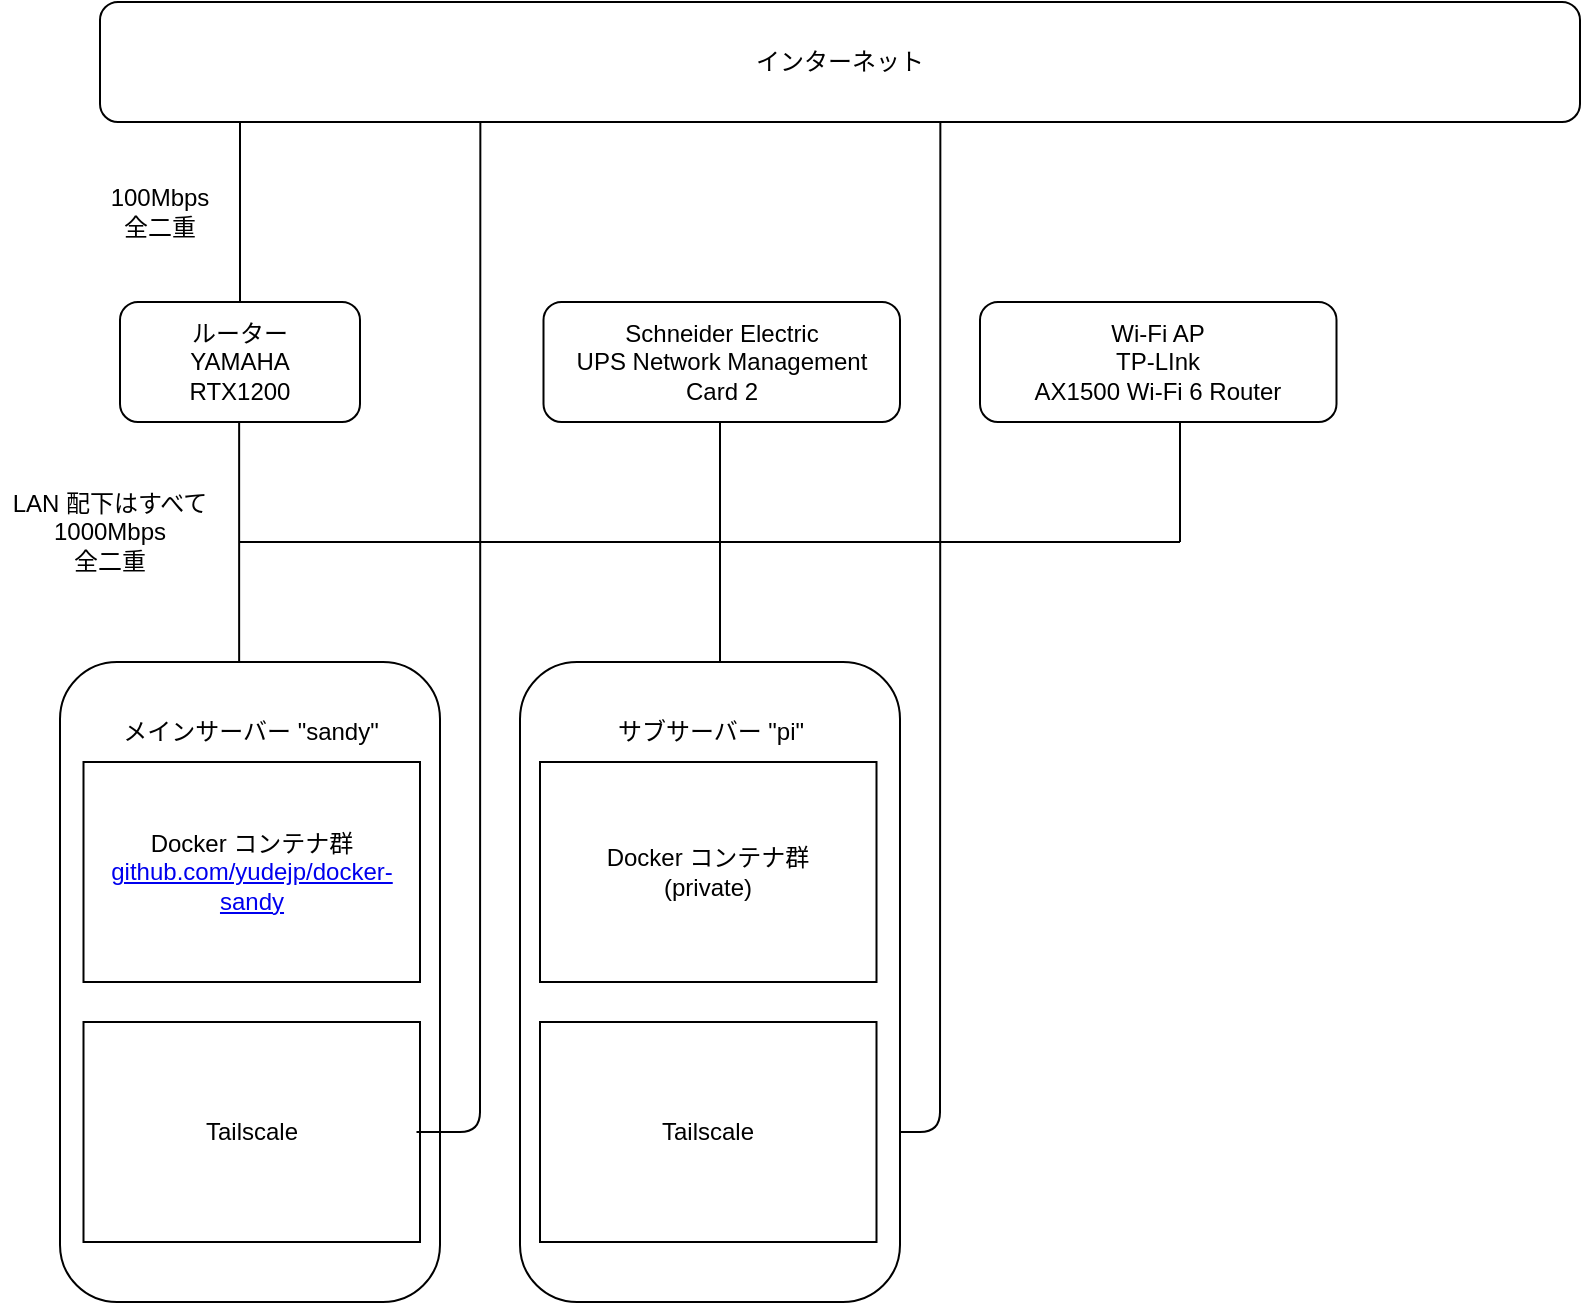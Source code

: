 <mxfile>
    <diagram id="TjcvV9DxuvP_p9zlm8VE" name="ページ1">
        <mxGraphModel dx="353" dy="1234" grid="1" gridSize="10" guides="1" tooltips="1" connect="1" arrows="1" fold="1" page="1" pageScale="1" pageWidth="827" pageHeight="1169" math="0" shadow="0">
            <root>
                <mxCell id="0"/>
                <mxCell id="1" parent="0"/>
                <mxCell id="114" value="" style="endArrow=none;html=1;entryX=0.257;entryY=0.833;entryDx=0;entryDy=0;entryPerimeter=0;" edge="1" parent="1">
                    <mxGeometry width="50" height="50" relative="1" as="geometry">
                        <mxPoint x="1278.25" y="615.02" as="sourcePoint"/>
                        <mxPoint x="1310.18" y="100.0" as="targetPoint"/>
                        <Array as="points">
                            <mxPoint x="1310" y="615.02"/>
                        </Array>
                    </mxGeometry>
                </mxCell>
                <mxCell id="23" value="" style="endArrow=none;html=1;" edge="1" parent="1">
                    <mxGeometry width="50" height="50" relative="1" as="geometry">
                        <mxPoint x="1200" y="390" as="sourcePoint"/>
                        <mxPoint x="1200.0" y="320" as="targetPoint"/>
                    </mxGeometry>
                </mxCell>
                <mxCell id="4" value="" style="endArrow=none;html=1;" edge="1" parent="1">
                    <mxGeometry width="50" height="50" relative="1" as="geometry">
                        <mxPoint x="960" y="200" as="sourcePoint"/>
                        <mxPoint x="960" y="80" as="targetPoint"/>
                    </mxGeometry>
                </mxCell>
                <mxCell id="6" value="ルーター&lt;br&gt;YAMAHA&lt;br&gt;RTX1200" style="rounded=1;whiteSpace=wrap;html=1;" vertex="1" parent="1">
                    <mxGeometry x="900" y="200" width="120" height="60" as="geometry"/>
                </mxCell>
                <mxCell id="7" value="100Mbps&lt;br&gt;全二重" style="text;html=1;strokeColor=none;fillColor=none;align=center;verticalAlign=middle;whiteSpace=wrap;rounded=0;" vertex="1" parent="1">
                    <mxGeometry x="890" y="140" width="60" height="30" as="geometry"/>
                </mxCell>
                <mxCell id="8" value="LAN 配下はすべて&lt;br&gt;1000Mbps&lt;br&gt;全二重" style="text;html=1;strokeColor=none;fillColor=none;align=center;verticalAlign=middle;whiteSpace=wrap;rounded=0;" vertex="1" parent="1">
                    <mxGeometry x="840" y="300" width="110" height="30" as="geometry"/>
                </mxCell>
                <mxCell id="9" value="" style="endArrow=none;html=1;" edge="1" parent="1">
                    <mxGeometry width="50" height="50" relative="1" as="geometry">
                        <mxPoint x="959.57" y="380" as="sourcePoint"/>
                        <mxPoint x="959.57" y="260" as="targetPoint"/>
                    </mxGeometry>
                </mxCell>
                <mxCell id="10" value="" style="endArrow=none;html=1;" edge="1" parent="1">
                    <mxGeometry width="50" height="50" relative="1" as="geometry">
                        <mxPoint x="1430" y="320" as="sourcePoint"/>
                        <mxPoint x="959.57" y="320" as="targetPoint"/>
                    </mxGeometry>
                </mxCell>
                <mxCell id="11" value="" style="rounded=1;whiteSpace=wrap;html=1;" vertex="1" parent="1">
                    <mxGeometry x="870" y="380" width="190" height="320" as="geometry"/>
                </mxCell>
                <mxCell id="12" value="メインサーバー &quot;sandy&quot;" style="text;html=1;strokeColor=none;fillColor=none;align=center;verticalAlign=middle;whiteSpace=wrap;rounded=0;" vertex="1" parent="1">
                    <mxGeometry x="881.75" y="400" width="166.5" height="30" as="geometry"/>
                </mxCell>
                <mxCell id="14" value="Docker コンテナ群&lt;br&gt;&lt;a href=&quot;https://github.com/yudejp/docker-sandy&quot;&gt;github.com/yudejp/docker-sandy&lt;/a&gt;" style="rounded=0;whiteSpace=wrap;html=1;" vertex="1" parent="1">
                    <mxGeometry x="881.75" y="430" width="168.25" height="110" as="geometry"/>
                </mxCell>
                <mxCell id="15" value="Tailscale" style="rounded=0;whiteSpace=wrap;html=1;" vertex="1" parent="1">
                    <mxGeometry x="881.75" y="560" width="168.25" height="110" as="geometry"/>
                </mxCell>
                <mxCell id="18" value="" style="endArrow=none;html=1;entryX=0.257;entryY=0.833;entryDx=0;entryDy=0;entryPerimeter=0;" edge="1" parent="1" target="5">
                    <mxGeometry width="50" height="50" relative="1" as="geometry">
                        <mxPoint x="1048.25" y="615" as="sourcePoint"/>
                        <mxPoint x="1080" y="130" as="targetPoint"/>
                        <Array as="points">
                            <mxPoint x="1080" y="615"/>
                        </Array>
                    </mxGeometry>
                </mxCell>
                <mxCell id="5" value="インターネット" style="rounded=1;whiteSpace=wrap;html=1;" vertex="1" parent="1">
                    <mxGeometry x="890" y="50" width="740" height="60" as="geometry"/>
                </mxCell>
                <mxCell id="19" value="" style="rounded=1;whiteSpace=wrap;html=1;" vertex="1" parent="1">
                    <mxGeometry x="1100" y="380" width="190" height="320" as="geometry"/>
                </mxCell>
                <mxCell id="20" value="サブサーバー &quot;pi&quot;" style="text;html=1;strokeColor=none;fillColor=none;align=center;verticalAlign=middle;whiteSpace=wrap;rounded=0;" vertex="1" parent="1">
                    <mxGeometry x="1111.75" y="400" width="166.5" height="30" as="geometry"/>
                </mxCell>
                <mxCell id="21" value="Docker コンテナ群&lt;br&gt;(private)" style="rounded=0;whiteSpace=wrap;html=1;" vertex="1" parent="1">
                    <mxGeometry x="1110" y="430" width="168.25" height="110" as="geometry"/>
                </mxCell>
                <mxCell id="22" value="Tailscale" style="rounded=0;whiteSpace=wrap;html=1;" vertex="1" parent="1">
                    <mxGeometry x="1110" y="560" width="168.25" height="110" as="geometry"/>
                </mxCell>
                <mxCell id="109" value="" style="endArrow=none;html=1;" edge="1" parent="1">
                    <mxGeometry width="50" height="50" relative="1" as="geometry">
                        <mxPoint x="1200" y="330" as="sourcePoint"/>
                        <mxPoint x="1200.0" y="260" as="targetPoint"/>
                    </mxGeometry>
                </mxCell>
                <mxCell id="110" value="Schneider Electric&lt;br&gt;UPS Network Management &lt;br&gt;Card 2" style="rounded=1;whiteSpace=wrap;html=1;" vertex="1" parent="1">
                    <mxGeometry x="1111.75" y="200" width="178.25" height="60" as="geometry"/>
                </mxCell>
                <mxCell id="112" value="" style="endArrow=none;html=1;" edge="1" parent="1">
                    <mxGeometry width="50" height="50" relative="1" as="geometry">
                        <mxPoint x="1430" y="320" as="sourcePoint"/>
                        <mxPoint x="1430.0" y="250" as="targetPoint"/>
                    </mxGeometry>
                </mxCell>
                <mxCell id="113" value="Wi-Fi AP&lt;br&gt;TP-LInk&lt;br&gt;AX1500 Wi-Fi 6 Router" style="rounded=1;whiteSpace=wrap;html=1;" vertex="1" parent="1">
                    <mxGeometry x="1330" y="200" width="178.25" height="60" as="geometry"/>
                </mxCell>
            </root>
        </mxGraphModel>
    </diagram>
</mxfile>